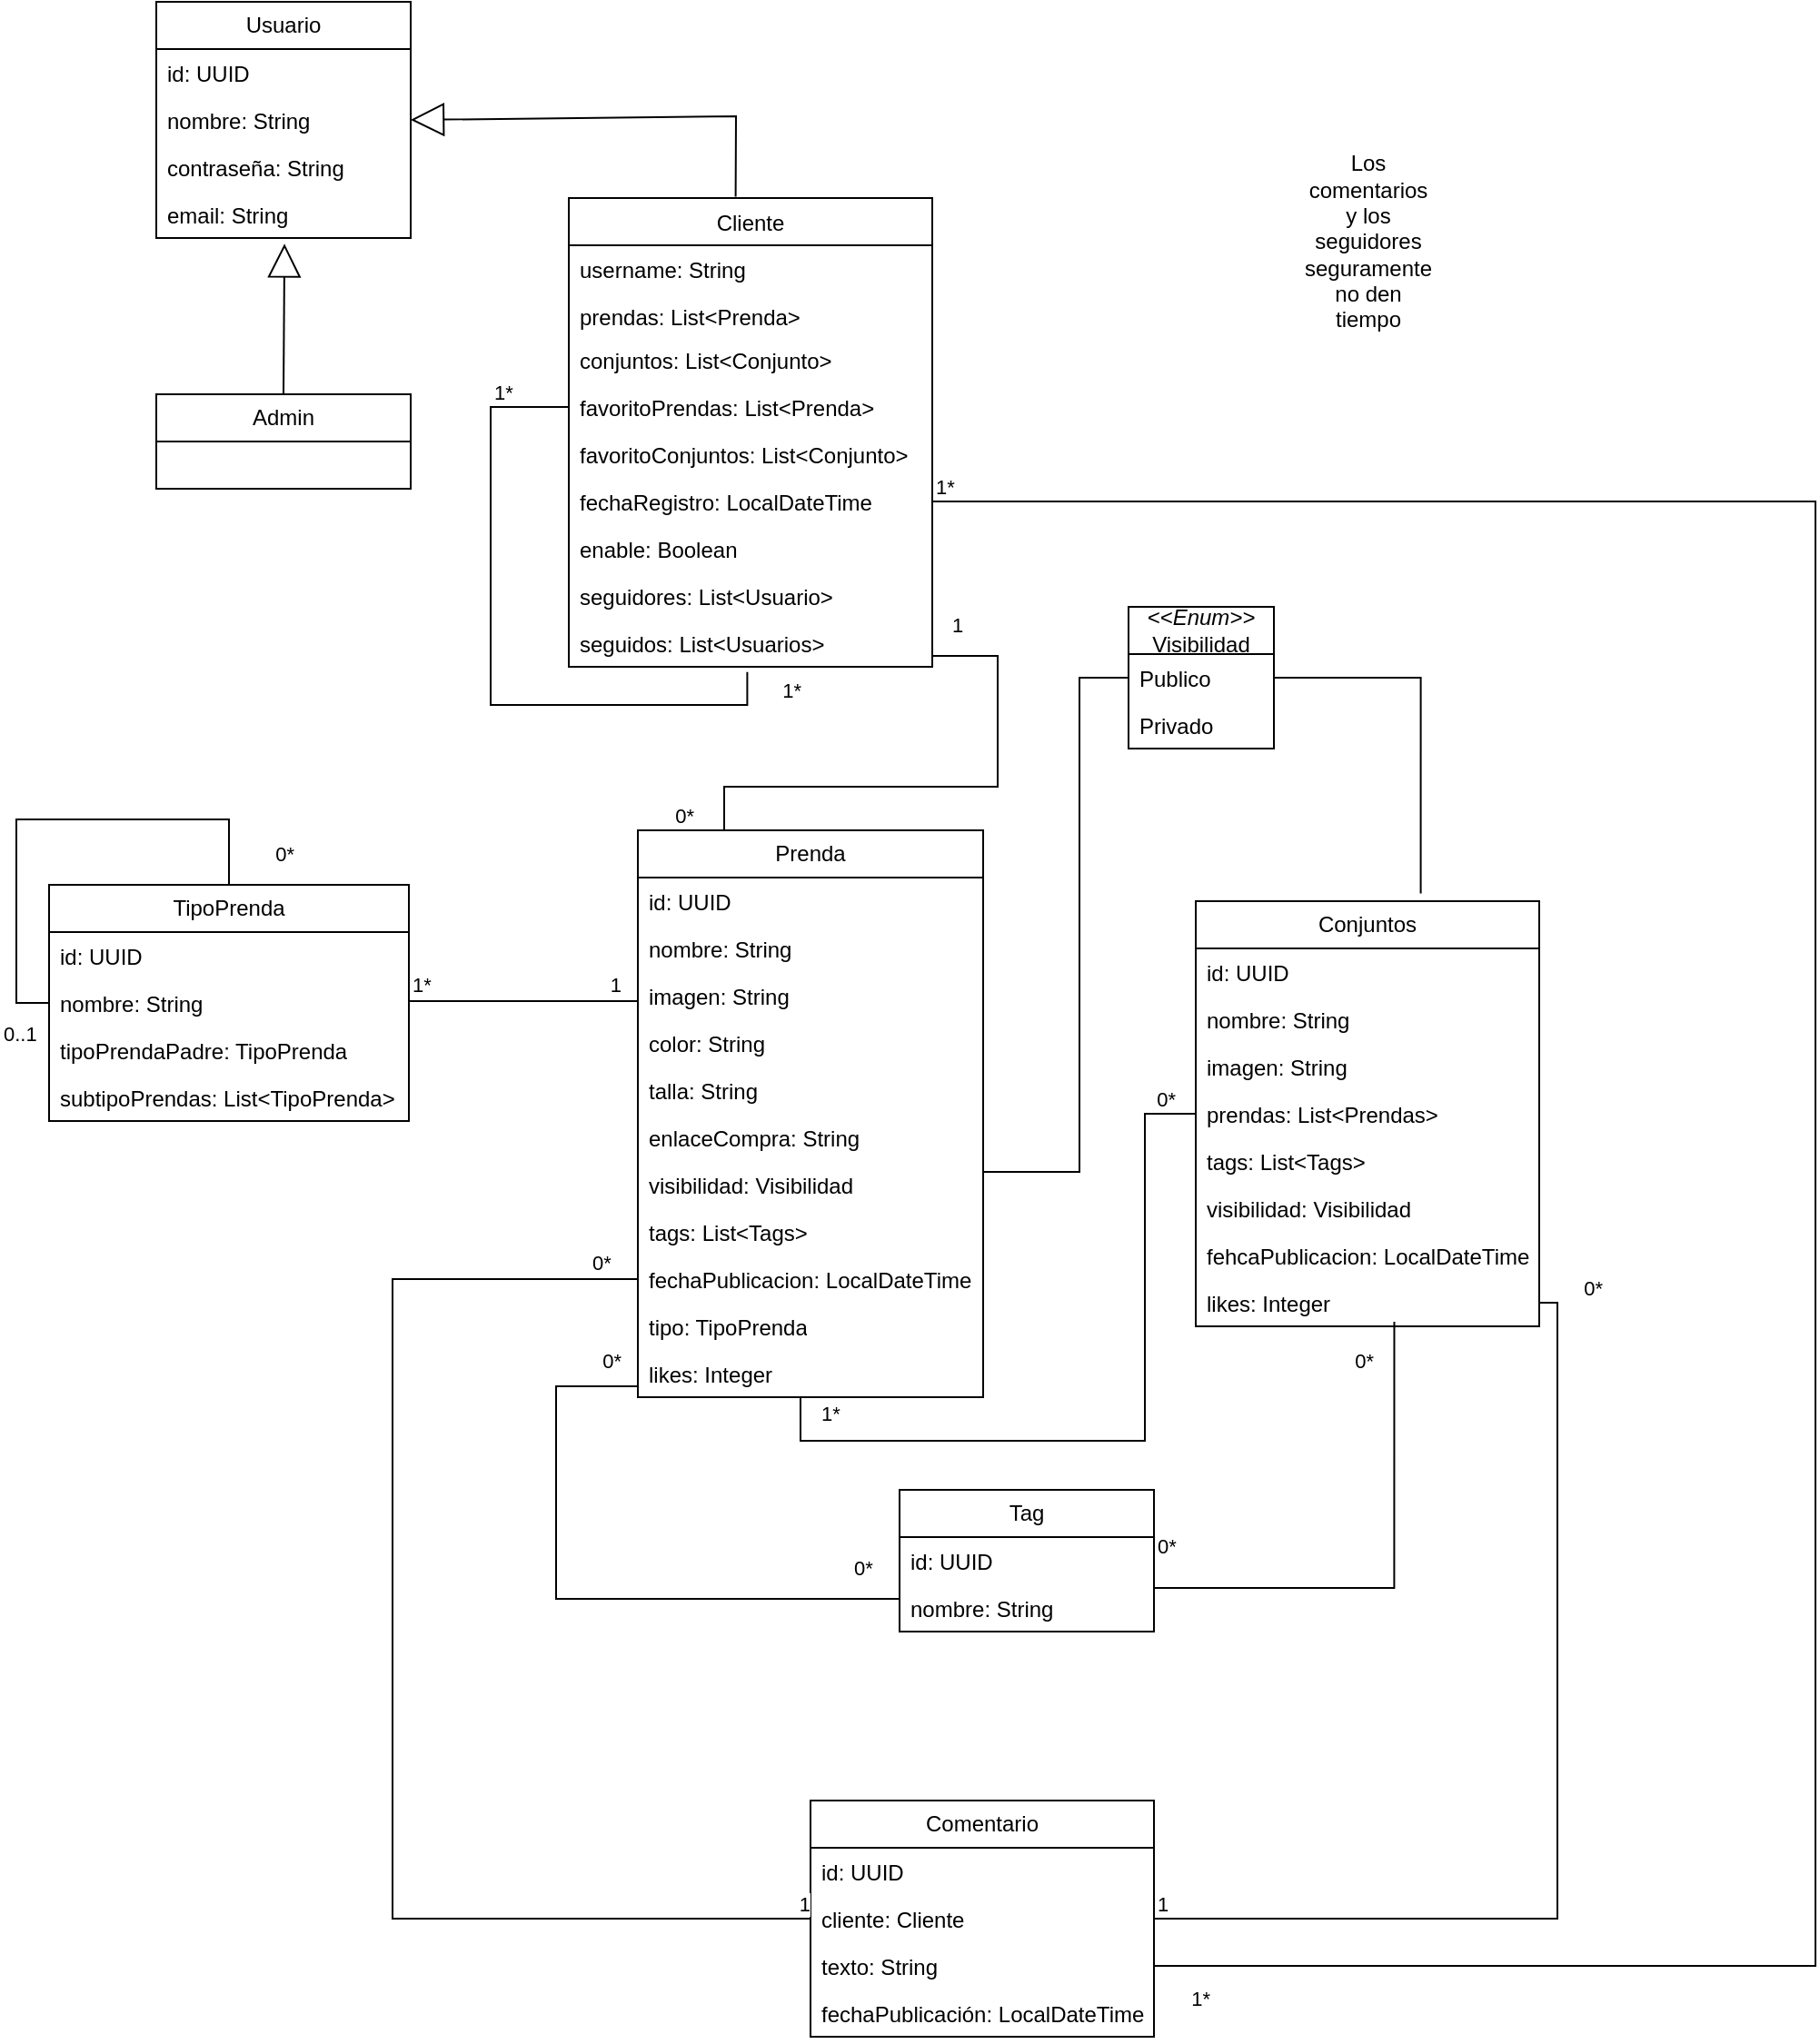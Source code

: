 <mxfile version="26.0.14">
  <diagram id="C5RBs43oDa-KdzZeNtuy" name="Page-1">
    <mxGraphModel dx="933" dy="513" grid="1" gridSize="9" guides="1" tooltips="1" connect="1" arrows="1" fold="1" page="1" pageScale="1" pageWidth="1200" pageHeight="1920" math="0" shadow="0">
      <root>
        <mxCell id="WIyWlLk6GJQsqaUBKTNV-0" />
        <mxCell id="WIyWlLk6GJQsqaUBKTNV-1" parent="WIyWlLk6GJQsqaUBKTNV-0" />
        <mxCell id="zkfFHV4jXpPFQw0GAbJ--0" value="Cliente" style="swimlane;fontStyle=0;align=center;verticalAlign=top;childLayout=stackLayout;horizontal=1;startSize=26;horizontalStack=0;resizeParent=1;resizeLast=0;collapsible=1;marginBottom=0;rounded=0;shadow=0;strokeWidth=1;" parent="WIyWlLk6GJQsqaUBKTNV-1" vertex="1">
          <mxGeometry x="349" y="144" width="200" height="258" as="geometry">
            <mxRectangle x="230" y="140" width="160" height="26" as="alternateBounds" />
          </mxGeometry>
        </mxCell>
        <mxCell id="zkfFHV4jXpPFQw0GAbJ--3" value="username: String" style="text;align=left;verticalAlign=top;spacingLeft=4;spacingRight=4;overflow=hidden;rotatable=0;points=[[0,0.5],[1,0.5]];portConstraint=eastwest;rounded=0;shadow=0;html=0;" parent="zkfFHV4jXpPFQw0GAbJ--0" vertex="1">
          <mxGeometry y="26" width="200" height="26" as="geometry" />
        </mxCell>
        <mxCell id="DgNGuxFc834xRQPZXvwP-4" value="prendas: List&amp;lt;Prenda&amp;gt;" style="text;strokeColor=none;fillColor=none;align=left;verticalAlign=top;spacingLeft=4;spacingRight=4;overflow=hidden;rotatable=0;points=[[0,0.5],[1,0.5]];portConstraint=eastwest;whiteSpace=wrap;html=1;" parent="zkfFHV4jXpPFQw0GAbJ--0" vertex="1">
          <mxGeometry y="52" width="200" height="24" as="geometry" />
        </mxCell>
        <mxCell id="DgNGuxFc834xRQPZXvwP-8" value="conjuntos: List&amp;lt;Conjunto&amp;gt;" style="text;strokeColor=none;fillColor=none;align=left;verticalAlign=top;spacingLeft=4;spacingRight=4;overflow=hidden;rotatable=0;points=[[0,0.5],[1,0.5]];portConstraint=eastwest;whiteSpace=wrap;html=1;" parent="zkfFHV4jXpPFQw0GAbJ--0" vertex="1">
          <mxGeometry y="76" width="200" height="26" as="geometry" />
        </mxCell>
        <mxCell id="DgNGuxFc834xRQPZXvwP-9" value="favoritoPrendas: List&amp;lt;Prenda&amp;gt;" style="text;strokeColor=none;fillColor=none;align=left;verticalAlign=top;spacingLeft=4;spacingRight=4;overflow=hidden;rotatable=0;points=[[0,0.5],[1,0.5]];portConstraint=eastwest;whiteSpace=wrap;html=1;" parent="zkfFHV4jXpPFQw0GAbJ--0" vertex="1">
          <mxGeometry y="102" width="200" height="26" as="geometry" />
        </mxCell>
        <mxCell id="DgNGuxFc834xRQPZXvwP-10" value="favoritoConjuntos: List&amp;lt;Conjunto&amp;gt;" style="text;strokeColor=none;fillColor=none;align=left;verticalAlign=top;spacingLeft=4;spacingRight=4;overflow=hidden;rotatable=0;points=[[0,0.5],[1,0.5]];portConstraint=eastwest;whiteSpace=wrap;html=1;" parent="zkfFHV4jXpPFQw0GAbJ--0" vertex="1">
          <mxGeometry y="128" width="200" height="26" as="geometry" />
        </mxCell>
        <mxCell id="DgNGuxFc834xRQPZXvwP-11" value="fechaRegistro: LocalDateTime" style="text;strokeColor=none;fillColor=none;align=left;verticalAlign=top;spacingLeft=4;spacingRight=4;overflow=hidden;rotatable=0;points=[[0,0.5],[1,0.5]];portConstraint=eastwest;whiteSpace=wrap;html=1;" parent="zkfFHV4jXpPFQw0GAbJ--0" vertex="1">
          <mxGeometry y="154" width="200" height="26" as="geometry" />
        </mxCell>
        <mxCell id="DgNGuxFc834xRQPZXvwP-12" value="enable: Boolean" style="text;strokeColor=none;fillColor=none;align=left;verticalAlign=top;spacingLeft=4;spacingRight=4;overflow=hidden;rotatable=0;points=[[0,0.5],[1,0.5]];portConstraint=eastwest;whiteSpace=wrap;html=1;" parent="zkfFHV4jXpPFQw0GAbJ--0" vertex="1">
          <mxGeometry y="180" width="200" height="26" as="geometry" />
        </mxCell>
        <mxCell id="m85d_sn0txxrarvjNHWn-1" value="seguidores: List&amp;lt;Usuario&amp;gt;" style="text;strokeColor=none;fillColor=none;align=left;verticalAlign=top;spacingLeft=4;spacingRight=4;overflow=hidden;rotatable=0;points=[[0,0.5],[1,0.5]];portConstraint=eastwest;whiteSpace=wrap;html=1;" vertex="1" parent="zkfFHV4jXpPFQw0GAbJ--0">
          <mxGeometry y="206" width="200" height="26" as="geometry" />
        </mxCell>
        <mxCell id="m85d_sn0txxrarvjNHWn-2" value="seguidos: List&amp;lt;Usuarios&amp;gt;" style="text;strokeColor=none;fillColor=none;align=left;verticalAlign=top;spacingLeft=4;spacingRight=4;overflow=hidden;rotatable=0;points=[[0,0.5],[1,0.5]];portConstraint=eastwest;whiteSpace=wrap;html=1;" vertex="1" parent="zkfFHV4jXpPFQw0GAbJ--0">
          <mxGeometry y="232" width="200" height="26" as="geometry" />
        </mxCell>
        <mxCell id="m85d_sn0txxrarvjNHWn-3" value="" style="endArrow=none;html=1;edgeStyle=orthogonalEdgeStyle;rounded=0;entryX=0.491;entryY=1.112;entryDx=0;entryDy=0;entryPerimeter=0;exitX=0;exitY=0.5;exitDx=0;exitDy=0;" edge="1" parent="zkfFHV4jXpPFQw0GAbJ--0" source="DgNGuxFc834xRQPZXvwP-9" target="m85d_sn0txxrarvjNHWn-2">
          <mxGeometry relative="1" as="geometry">
            <mxPoint x="-142" y="279" as="sourcePoint" />
            <mxPoint x="18" y="279" as="targetPoint" />
            <Array as="points">
              <mxPoint x="-43" y="115" />
              <mxPoint x="-43" y="279" />
              <mxPoint x="98" y="279" />
            </Array>
          </mxGeometry>
        </mxCell>
        <mxCell id="m85d_sn0txxrarvjNHWn-4" value="1*" style="edgeLabel;resizable=0;html=1;align=left;verticalAlign=bottom;" connectable="0" vertex="1" parent="m85d_sn0txxrarvjNHWn-3">
          <mxGeometry x="-1" relative="1" as="geometry">
            <mxPoint x="-43" as="offset" />
          </mxGeometry>
        </mxCell>
        <mxCell id="m85d_sn0txxrarvjNHWn-5" value="1*" style="edgeLabel;resizable=0;html=1;align=right;verticalAlign=bottom;" connectable="0" vertex="1" parent="m85d_sn0txxrarvjNHWn-3">
          <mxGeometry x="1" relative="1" as="geometry">
            <mxPoint x="30" y="19" as="offset" />
          </mxGeometry>
        </mxCell>
        <mxCell id="DgNGuxFc834xRQPZXvwP-13" value="Prenda" style="swimlane;fontStyle=0;childLayout=stackLayout;horizontal=1;startSize=26;fillColor=none;horizontalStack=0;resizeParent=1;resizeParentMax=0;resizeLast=0;collapsible=1;marginBottom=0;whiteSpace=wrap;html=1;" parent="WIyWlLk6GJQsqaUBKTNV-1" vertex="1">
          <mxGeometry x="387" y="492" width="190" height="312" as="geometry" />
        </mxCell>
        <mxCell id="DgNGuxFc834xRQPZXvwP-14" value="&lt;span style=&quot;text-wrap-mode: nowrap;&quot;&gt;id: UUID&lt;/span&gt;" style="text;strokeColor=none;fillColor=none;align=left;verticalAlign=top;spacingLeft=4;spacingRight=4;overflow=hidden;rotatable=0;points=[[0,0.5],[1,0.5]];portConstraint=eastwest;whiteSpace=wrap;html=1;" parent="DgNGuxFc834xRQPZXvwP-13" vertex="1">
          <mxGeometry y="26" width="190" height="26" as="geometry" />
        </mxCell>
        <mxCell id="DgNGuxFc834xRQPZXvwP-15" value="&lt;span style=&quot;text-wrap-mode: nowrap;&quot;&gt;nombre: String&lt;/span&gt;" style="text;strokeColor=none;fillColor=none;align=left;verticalAlign=top;spacingLeft=4;spacingRight=4;overflow=hidden;rotatable=0;points=[[0,0.5],[1,0.5]];portConstraint=eastwest;whiteSpace=wrap;html=1;" parent="DgNGuxFc834xRQPZXvwP-13" vertex="1">
          <mxGeometry y="52" width="190" height="26" as="geometry" />
        </mxCell>
        <mxCell id="DgNGuxFc834xRQPZXvwP-16" value="imagen: String" style="text;strokeColor=none;fillColor=none;align=left;verticalAlign=top;spacingLeft=4;spacingRight=4;overflow=hidden;rotatable=0;points=[[0,0.5],[1,0.5]];portConstraint=eastwest;whiteSpace=wrap;html=1;" parent="DgNGuxFc834xRQPZXvwP-13" vertex="1">
          <mxGeometry y="78" width="190" height="26" as="geometry" />
        </mxCell>
        <mxCell id="DgNGuxFc834xRQPZXvwP-17" value="color: String" style="text;strokeColor=none;fillColor=none;align=left;verticalAlign=top;spacingLeft=4;spacingRight=4;overflow=hidden;rotatable=0;points=[[0,0.5],[1,0.5]];portConstraint=eastwest;whiteSpace=wrap;html=1;" parent="DgNGuxFc834xRQPZXvwP-13" vertex="1">
          <mxGeometry y="104" width="190" height="26" as="geometry" />
        </mxCell>
        <mxCell id="DgNGuxFc834xRQPZXvwP-18" value="talla: String" style="text;strokeColor=none;fillColor=none;align=left;verticalAlign=top;spacingLeft=4;spacingRight=4;overflow=hidden;rotatable=0;points=[[0,0.5],[1,0.5]];portConstraint=eastwest;whiteSpace=wrap;html=1;" parent="DgNGuxFc834xRQPZXvwP-13" vertex="1">
          <mxGeometry y="130" width="190" height="26" as="geometry" />
        </mxCell>
        <mxCell id="DgNGuxFc834xRQPZXvwP-22" value="enlaceCompra: String" style="text;strokeColor=none;fillColor=none;align=left;verticalAlign=top;spacingLeft=4;spacingRight=4;overflow=hidden;rotatable=0;points=[[0,0.5],[1,0.5]];portConstraint=eastwest;whiteSpace=wrap;html=1;" parent="DgNGuxFc834xRQPZXvwP-13" vertex="1">
          <mxGeometry y="156" width="190" height="26" as="geometry" />
        </mxCell>
        <mxCell id="DgNGuxFc834xRQPZXvwP-20" value="visibilidad: Visibilidad" style="text;strokeColor=none;fillColor=none;align=left;verticalAlign=top;spacingLeft=4;spacingRight=4;overflow=hidden;rotatable=0;points=[[0,0.5],[1,0.5]];portConstraint=eastwest;whiteSpace=wrap;html=1;" parent="DgNGuxFc834xRQPZXvwP-13" vertex="1">
          <mxGeometry y="182" width="190" height="26" as="geometry" />
        </mxCell>
        <mxCell id="DgNGuxFc834xRQPZXvwP-21" value="tags: List&amp;lt;Tags&amp;gt;" style="text;strokeColor=none;fillColor=none;align=left;verticalAlign=top;spacingLeft=4;spacingRight=4;overflow=hidden;rotatable=0;points=[[0,0.5],[1,0.5]];portConstraint=eastwest;whiteSpace=wrap;html=1;" parent="DgNGuxFc834xRQPZXvwP-13" vertex="1">
          <mxGeometry y="208" width="190" height="26" as="geometry" />
        </mxCell>
        <mxCell id="DgNGuxFc834xRQPZXvwP-32" value="fechaPublicacion: LocalDateTime" style="text;strokeColor=none;fillColor=none;align=left;verticalAlign=top;spacingLeft=4;spacingRight=4;overflow=hidden;rotatable=0;points=[[0,0.5],[1,0.5]];portConstraint=eastwest;whiteSpace=wrap;html=1;" parent="DgNGuxFc834xRQPZXvwP-13" vertex="1">
          <mxGeometry y="234" width="190" height="26" as="geometry" />
        </mxCell>
        <mxCell id="DgNGuxFc834xRQPZXvwP-19" value="tipo: TipoPrenda" style="text;strokeColor=none;fillColor=none;align=left;verticalAlign=top;spacingLeft=4;spacingRight=4;overflow=hidden;rotatable=0;points=[[0,0.5],[1,0.5]];portConstraint=eastwest;whiteSpace=wrap;html=1;" parent="DgNGuxFc834xRQPZXvwP-13" vertex="1">
          <mxGeometry y="260" width="190" height="26" as="geometry" />
        </mxCell>
        <mxCell id="DgNGuxFc834xRQPZXvwP-35" value="likes: Integer" style="text;strokeColor=none;fillColor=none;align=left;verticalAlign=top;spacingLeft=4;spacingRight=4;overflow=hidden;rotatable=0;points=[[0,0.5],[1,0.5]];portConstraint=eastwest;whiteSpace=wrap;html=1;" parent="DgNGuxFc834xRQPZXvwP-13" vertex="1">
          <mxGeometry y="286" width="190" height="26" as="geometry" />
        </mxCell>
        <mxCell id="DgNGuxFc834xRQPZXvwP-27" value="&lt;i&gt;&amp;lt;&amp;lt;Enum&amp;gt;&amp;gt;&lt;/i&gt;&lt;div&gt;Visibilidad&lt;/div&gt;" style="swimlane;fontStyle=0;childLayout=stackLayout;horizontal=1;startSize=26;fillColor=none;horizontalStack=0;resizeParent=1;resizeParentMax=0;resizeLast=0;collapsible=1;marginBottom=0;whiteSpace=wrap;html=1;" parent="WIyWlLk6GJQsqaUBKTNV-1" vertex="1">
          <mxGeometry x="657" y="369" width="80" height="78" as="geometry" />
        </mxCell>
        <mxCell id="DgNGuxFc834xRQPZXvwP-28" value="Publico" style="text;strokeColor=none;fillColor=none;align=left;verticalAlign=top;spacingLeft=4;spacingRight=4;overflow=hidden;rotatable=0;points=[[0,0.5],[1,0.5]];portConstraint=eastwest;whiteSpace=wrap;html=1;" parent="DgNGuxFc834xRQPZXvwP-27" vertex="1">
          <mxGeometry y="26" width="80" height="26" as="geometry" />
        </mxCell>
        <mxCell id="DgNGuxFc834xRQPZXvwP-29" value="Privado" style="text;strokeColor=none;fillColor=none;align=left;verticalAlign=top;spacingLeft=4;spacingRight=4;overflow=hidden;rotatable=0;points=[[0,0.5],[1,0.5]];portConstraint=eastwest;whiteSpace=wrap;html=1;" parent="DgNGuxFc834xRQPZXvwP-27" vertex="1">
          <mxGeometry y="52" width="80" height="26" as="geometry" />
        </mxCell>
        <mxCell id="DgNGuxFc834xRQPZXvwP-37" value="" style="endArrow=none;html=1;edgeStyle=orthogonalEdgeStyle;rounded=0;exitX=1;exitY=0.5;exitDx=0;exitDy=0;entryX=0.25;entryY=0;entryDx=0;entryDy=0;" parent="WIyWlLk6GJQsqaUBKTNV-1" source="DgNGuxFc834xRQPZXvwP-4" target="DgNGuxFc834xRQPZXvwP-13" edge="1">
          <mxGeometry relative="1" as="geometry">
            <mxPoint x="252" y="459" as="sourcePoint" />
            <mxPoint x="412" y="459" as="targetPoint" />
            <Array as="points">
              <mxPoint x="549" y="396" />
              <mxPoint x="585" y="396" />
              <mxPoint x="585" y="468" />
              <mxPoint x="434" y="468" />
            </Array>
          </mxGeometry>
        </mxCell>
        <mxCell id="DgNGuxFc834xRQPZXvwP-38" value="1" style="edgeLabel;resizable=0;html=1;align=left;verticalAlign=bottom;" parent="DgNGuxFc834xRQPZXvwP-37" connectable="0" vertex="1">
          <mxGeometry x="-1" relative="1" as="geometry">
            <mxPoint x="9" y="179" as="offset" />
          </mxGeometry>
        </mxCell>
        <mxCell id="DgNGuxFc834xRQPZXvwP-39" value="0*" style="edgeLabel;resizable=0;html=1;align=right;verticalAlign=bottom;" parent="DgNGuxFc834xRQPZXvwP-37" connectable="0" vertex="1">
          <mxGeometry x="1" relative="1" as="geometry">
            <mxPoint x="-16" as="offset" />
          </mxGeometry>
        </mxCell>
        <mxCell id="DgNGuxFc834xRQPZXvwP-40" value="Usuario" style="swimlane;fontStyle=0;childLayout=stackLayout;horizontal=1;startSize=26;fillColor=none;horizontalStack=0;resizeParent=1;resizeParentMax=0;resizeLast=0;collapsible=1;marginBottom=0;whiteSpace=wrap;html=1;" parent="WIyWlLk6GJQsqaUBKTNV-1" vertex="1">
          <mxGeometry x="122" y="36" width="140" height="130" as="geometry" />
        </mxCell>
        <mxCell id="zkfFHV4jXpPFQw0GAbJ--1" value="id: UUID" style="text;align=left;verticalAlign=top;spacingLeft=4;spacingRight=4;overflow=hidden;rotatable=0;points=[[0,0.5],[1,0.5]];portConstraint=eastwest;" parent="DgNGuxFc834xRQPZXvwP-40" vertex="1">
          <mxGeometry y="26" width="140" height="26" as="geometry" />
        </mxCell>
        <mxCell id="zkfFHV4jXpPFQw0GAbJ--2" value="nombre: String" style="text;align=left;verticalAlign=top;spacingLeft=4;spacingRight=4;overflow=hidden;rotatable=0;points=[[0,0.5],[1,0.5]];portConstraint=eastwest;rounded=0;shadow=0;html=0;" parent="DgNGuxFc834xRQPZXvwP-40" vertex="1">
          <mxGeometry y="52" width="140" height="26" as="geometry" />
        </mxCell>
        <mxCell id="DgNGuxFc834xRQPZXvwP-7" value="contraseña: String" style="text;strokeColor=none;fillColor=none;align=left;verticalAlign=top;spacingLeft=4;spacingRight=4;overflow=hidden;rotatable=0;points=[[0,0.5],[1,0.5]];portConstraint=eastwest;whiteSpace=wrap;html=1;" parent="DgNGuxFc834xRQPZXvwP-40" vertex="1">
          <mxGeometry y="78" width="140" height="26" as="geometry" />
        </mxCell>
        <mxCell id="DgNGuxFc834xRQPZXvwP-6" value="email: String" style="text;strokeColor=none;fillColor=none;align=left;verticalAlign=top;spacingLeft=4;spacingRight=4;overflow=hidden;rotatable=0;points=[[0,0.5],[1,0.5]];portConstraint=eastwest;whiteSpace=wrap;html=1;" parent="DgNGuxFc834xRQPZXvwP-40" vertex="1">
          <mxGeometry y="104" width="140" height="26" as="geometry" />
        </mxCell>
        <mxCell id="DgNGuxFc834xRQPZXvwP-44" value="Admin" style="swimlane;fontStyle=0;childLayout=stackLayout;horizontal=1;startSize=26;fillColor=none;horizontalStack=0;resizeParent=1;resizeParentMax=0;resizeLast=0;collapsible=1;marginBottom=0;whiteSpace=wrap;html=1;" parent="WIyWlLk6GJQsqaUBKTNV-1" vertex="1">
          <mxGeometry x="122" y="252" width="140" height="52" as="geometry" />
        </mxCell>
        <mxCell id="DgNGuxFc834xRQPZXvwP-48" value="" style="endArrow=block;endSize=16;endFill=0;html=1;rounded=0;exitX=0.5;exitY=0;exitDx=0;exitDy=0;entryX=0.504;entryY=1.122;entryDx=0;entryDy=0;entryPerimeter=0;" parent="WIyWlLk6GJQsqaUBKTNV-1" source="DgNGuxFc834xRQPZXvwP-44" target="DgNGuxFc834xRQPZXvwP-6" edge="1">
          <mxGeometry width="160" relative="1" as="geometry">
            <mxPoint x="270" y="198" as="sourcePoint" />
            <mxPoint x="430" y="198" as="targetPoint" />
          </mxGeometry>
        </mxCell>
        <mxCell id="DgNGuxFc834xRQPZXvwP-49" value="" style="endArrow=block;endSize=16;endFill=0;html=1;rounded=0;exitX=0.459;exitY=-0.003;exitDx=0;exitDy=0;exitPerimeter=0;entryX=1;entryY=0.5;entryDx=0;entryDy=0;" parent="WIyWlLk6GJQsqaUBKTNV-1" source="zkfFHV4jXpPFQw0GAbJ--0" target="zkfFHV4jXpPFQw0GAbJ--2" edge="1">
          <mxGeometry width="160" relative="1" as="geometry">
            <mxPoint x="270" y="198" as="sourcePoint" />
            <mxPoint x="430" y="198" as="targetPoint" />
            <Array as="points">
              <mxPoint x="441" y="99" />
            </Array>
          </mxGeometry>
        </mxCell>
        <mxCell id="DgNGuxFc834xRQPZXvwP-50" value="Conjuntos" style="swimlane;fontStyle=0;childLayout=stackLayout;horizontal=1;startSize=26;fillColor=none;horizontalStack=0;resizeParent=1;resizeParentMax=0;resizeLast=0;collapsible=1;marginBottom=0;whiteSpace=wrap;html=1;" parent="WIyWlLk6GJQsqaUBKTNV-1" vertex="1">
          <mxGeometry x="694" y="531" width="189" height="234" as="geometry" />
        </mxCell>
        <mxCell id="DgNGuxFc834xRQPZXvwP-51" value="&lt;span style=&quot;text-wrap-mode: nowrap;&quot;&gt;id: UUID&lt;/span&gt;" style="text;strokeColor=none;fillColor=none;align=left;verticalAlign=top;spacingLeft=4;spacingRight=4;overflow=hidden;rotatable=0;points=[[0,0.5],[1,0.5]];portConstraint=eastwest;whiteSpace=wrap;html=1;" parent="DgNGuxFc834xRQPZXvwP-50" vertex="1">
          <mxGeometry y="26" width="189" height="26" as="geometry" />
        </mxCell>
        <mxCell id="DgNGuxFc834xRQPZXvwP-52" value="&lt;span style=&quot;text-wrap-mode: nowrap;&quot;&gt;nombre: String&lt;/span&gt;" style="text;strokeColor=none;fillColor=none;align=left;verticalAlign=top;spacingLeft=4;spacingRight=4;overflow=hidden;rotatable=0;points=[[0,0.5],[1,0.5]];portConstraint=eastwest;whiteSpace=wrap;html=1;" parent="DgNGuxFc834xRQPZXvwP-50" vertex="1">
          <mxGeometry y="52" width="189" height="26" as="geometry" />
        </mxCell>
        <mxCell id="DgNGuxFc834xRQPZXvwP-53" value="imagen: String" style="text;strokeColor=none;fillColor=none;align=left;verticalAlign=top;spacingLeft=4;spacingRight=4;overflow=hidden;rotatable=0;points=[[0,0.5],[1,0.5]];portConstraint=eastwest;whiteSpace=wrap;html=1;" parent="DgNGuxFc834xRQPZXvwP-50" vertex="1">
          <mxGeometry y="78" width="189" height="26" as="geometry" />
        </mxCell>
        <mxCell id="DgNGuxFc834xRQPZXvwP-59" value="prendas: List&amp;lt;Prendas&amp;gt;" style="text;strokeColor=none;fillColor=none;align=left;verticalAlign=top;spacingLeft=4;spacingRight=4;overflow=hidden;rotatable=0;points=[[0,0.5],[1,0.5]];portConstraint=eastwest;whiteSpace=wrap;html=1;" parent="DgNGuxFc834xRQPZXvwP-50" vertex="1">
          <mxGeometry y="104" width="189" height="26" as="geometry" />
        </mxCell>
        <mxCell id="DgNGuxFc834xRQPZXvwP-60" value="tags: List&amp;lt;Tags&amp;gt;" style="text;strokeColor=none;fillColor=none;align=left;verticalAlign=top;spacingLeft=4;spacingRight=4;overflow=hidden;rotatable=0;points=[[0,0.5],[1,0.5]];portConstraint=eastwest;whiteSpace=wrap;html=1;" parent="DgNGuxFc834xRQPZXvwP-50" vertex="1">
          <mxGeometry y="130" width="189" height="26" as="geometry" />
        </mxCell>
        <mxCell id="DgNGuxFc834xRQPZXvwP-61" value="visibilidad: Visibilidad" style="text;strokeColor=none;fillColor=none;align=left;verticalAlign=top;spacingLeft=4;spacingRight=4;overflow=hidden;rotatable=0;points=[[0,0.5],[1,0.5]];portConstraint=eastwest;whiteSpace=wrap;html=1;" parent="DgNGuxFc834xRQPZXvwP-50" vertex="1">
          <mxGeometry y="156" width="189" height="26" as="geometry" />
        </mxCell>
        <mxCell id="DgNGuxFc834xRQPZXvwP-62" value="fehcaPublicacion: LocalDateTime" style="text;strokeColor=none;fillColor=none;align=left;verticalAlign=top;spacingLeft=4;spacingRight=4;overflow=hidden;rotatable=0;points=[[0,0.5],[1,0.5]];portConstraint=eastwest;whiteSpace=wrap;html=1;" parent="DgNGuxFc834xRQPZXvwP-50" vertex="1">
          <mxGeometry y="182" width="189" height="26" as="geometry" />
        </mxCell>
        <mxCell id="DgNGuxFc834xRQPZXvwP-58" value="likes: Integer" style="text;strokeColor=none;fillColor=none;align=left;verticalAlign=top;spacingLeft=4;spacingRight=4;overflow=hidden;rotatable=0;points=[[0,0.5],[1,0.5]];portConstraint=eastwest;whiteSpace=wrap;html=1;" parent="DgNGuxFc834xRQPZXvwP-50" vertex="1">
          <mxGeometry y="208" width="189" height="26" as="geometry" />
        </mxCell>
        <mxCell id="DgNGuxFc834xRQPZXvwP-55" value="" style="endArrow=none;html=1;edgeStyle=orthogonalEdgeStyle;rounded=0;exitX=1;exitY=0.5;exitDx=0;exitDy=0;entryX=0;entryY=0.5;entryDx=0;entryDy=0;" parent="WIyWlLk6GJQsqaUBKTNV-1" source="DgNGuxFc834xRQPZXvwP-21" target="DgNGuxFc834xRQPZXvwP-28" edge="1">
          <mxGeometry relative="1" as="geometry">
            <mxPoint x="567" y="441" as="sourcePoint" />
            <mxPoint x="727" y="441" as="targetPoint" />
            <Array as="points">
              <mxPoint x="577" y="680" />
              <mxPoint x="630" y="680" />
              <mxPoint x="630" y="408" />
            </Array>
          </mxGeometry>
        </mxCell>
        <mxCell id="DgNGuxFc834xRQPZXvwP-63" value="" style="endArrow=none;html=1;edgeStyle=orthogonalEdgeStyle;rounded=0;exitX=1;exitY=0.5;exitDx=0;exitDy=0;entryX=0.655;entryY=-0.018;entryDx=0;entryDy=0;entryPerimeter=0;" parent="WIyWlLk6GJQsqaUBKTNV-1" source="DgNGuxFc834xRQPZXvwP-28" target="DgNGuxFc834xRQPZXvwP-50" edge="1">
          <mxGeometry relative="1" as="geometry">
            <mxPoint x="972" y="522" as="sourcePoint" />
            <mxPoint x="1146" y="630" as="targetPoint" />
            <Array as="points">
              <mxPoint x="818" y="408" />
            </Array>
          </mxGeometry>
        </mxCell>
        <mxCell id="DgNGuxFc834xRQPZXvwP-64" value="" style="endArrow=none;html=1;edgeStyle=orthogonalEdgeStyle;rounded=0;entryX=0;entryY=0.5;entryDx=0;entryDy=0;exitX=0.471;exitY=0.991;exitDx=0;exitDy=0;exitPerimeter=0;" parent="WIyWlLk6GJQsqaUBKTNV-1" source="DgNGuxFc834xRQPZXvwP-35" target="DgNGuxFc834xRQPZXvwP-59" edge="1">
          <mxGeometry relative="1" as="geometry">
            <mxPoint x="567" y="441" as="sourcePoint" />
            <mxPoint x="727" y="441" as="targetPoint" />
            <Array as="points">
              <mxPoint x="477" y="828" />
              <mxPoint x="666" y="828" />
              <mxPoint x="666" y="648" />
            </Array>
          </mxGeometry>
        </mxCell>
        <mxCell id="DgNGuxFc834xRQPZXvwP-65" value="1*" style="edgeLabel;resizable=0;html=1;align=left;verticalAlign=bottom;" parent="DgNGuxFc834xRQPZXvwP-64" connectable="0" vertex="1">
          <mxGeometry x="-1" relative="1" as="geometry">
            <mxPoint x="10" y="18" as="offset" />
          </mxGeometry>
        </mxCell>
        <mxCell id="DgNGuxFc834xRQPZXvwP-66" value="0*" style="edgeLabel;resizable=0;html=1;align=right;verticalAlign=bottom;" parent="DgNGuxFc834xRQPZXvwP-64" connectable="0" vertex="1">
          <mxGeometry x="1" relative="1" as="geometry">
            <mxPoint x="-10" as="offset" />
          </mxGeometry>
        </mxCell>
        <mxCell id="DgNGuxFc834xRQPZXvwP-67" value="Tag" style="swimlane;fontStyle=0;childLayout=stackLayout;horizontal=1;startSize=26;fillColor=none;horizontalStack=0;resizeParent=1;resizeParentMax=0;resizeLast=0;collapsible=1;marginBottom=0;whiteSpace=wrap;html=1;" parent="WIyWlLk6GJQsqaUBKTNV-1" vertex="1">
          <mxGeometry x="531" y="855" width="140" height="78" as="geometry" />
        </mxCell>
        <mxCell id="DgNGuxFc834xRQPZXvwP-68" value="&lt;span style=&quot;text-wrap-mode: nowrap;&quot;&gt;id: UUID&lt;/span&gt;" style="text;strokeColor=none;fillColor=none;align=left;verticalAlign=top;spacingLeft=4;spacingRight=4;overflow=hidden;rotatable=0;points=[[0,0.5],[1,0.5]];portConstraint=eastwest;whiteSpace=wrap;html=1;" parent="DgNGuxFc834xRQPZXvwP-67" vertex="1">
          <mxGeometry y="26" width="140" height="26" as="geometry" />
        </mxCell>
        <mxCell id="DgNGuxFc834xRQPZXvwP-69" value="nombre: String" style="text;strokeColor=none;fillColor=none;align=left;verticalAlign=top;spacingLeft=4;spacingRight=4;overflow=hidden;rotatable=0;points=[[0,0.5],[1,0.5]];portConstraint=eastwest;whiteSpace=wrap;html=1;" parent="DgNGuxFc834xRQPZXvwP-67" vertex="1">
          <mxGeometry y="52" width="140" height="26" as="geometry" />
        </mxCell>
        <mxCell id="DgNGuxFc834xRQPZXvwP-71" value="" style="endArrow=none;html=1;edgeStyle=orthogonalEdgeStyle;rounded=0;exitX=1;exitY=0.5;exitDx=0;exitDy=0;entryX=0.578;entryY=0.904;entryDx=0;entryDy=0;entryPerimeter=0;" parent="WIyWlLk6GJQsqaUBKTNV-1" source="DgNGuxFc834xRQPZXvwP-68" target="DgNGuxFc834xRQPZXvwP-58" edge="1">
          <mxGeometry relative="1" as="geometry">
            <mxPoint x="747" y="945" as="sourcePoint" />
            <mxPoint x="907" y="945" as="targetPoint" />
            <Array as="points">
              <mxPoint x="671" y="909" />
              <mxPoint x="803" y="909" />
            </Array>
          </mxGeometry>
        </mxCell>
        <mxCell id="DgNGuxFc834xRQPZXvwP-72" value="0*" style="edgeLabel;resizable=0;html=1;align=left;verticalAlign=bottom;" parent="DgNGuxFc834xRQPZXvwP-71" connectable="0" vertex="1">
          <mxGeometry x="-1" relative="1" as="geometry" />
        </mxCell>
        <mxCell id="DgNGuxFc834xRQPZXvwP-73" value="0*" style="edgeLabel;resizable=0;html=1;align=right;verticalAlign=bottom;" parent="DgNGuxFc834xRQPZXvwP-71" connectable="0" vertex="1">
          <mxGeometry x="1" relative="1" as="geometry">
            <mxPoint x="-11" y="30" as="offset" />
          </mxGeometry>
        </mxCell>
        <mxCell id="DgNGuxFc834xRQPZXvwP-74" value="" style="endArrow=none;html=1;edgeStyle=orthogonalEdgeStyle;rounded=0;exitX=0;exitY=0.5;exitDx=0;exitDy=0;entryX=0;entryY=0.5;entryDx=0;entryDy=0;" parent="WIyWlLk6GJQsqaUBKTNV-1" edge="1">
          <mxGeometry relative="1" as="geometry">
            <mxPoint x="531" y="909" as="sourcePoint" />
            <mxPoint x="387" y="702" as="targetPoint" />
            <Array as="points">
              <mxPoint x="531" y="915" />
              <mxPoint x="342" y="915" />
              <mxPoint x="342" y="798" />
              <mxPoint x="387" y="798" />
            </Array>
          </mxGeometry>
        </mxCell>
        <mxCell id="DgNGuxFc834xRQPZXvwP-75" value="0*" style="edgeLabel;resizable=0;html=1;align=left;verticalAlign=bottom;" parent="DgNGuxFc834xRQPZXvwP-74" connectable="0" vertex="1">
          <mxGeometry x="-1" relative="1" as="geometry">
            <mxPoint x="-27" y="-3" as="offset" />
          </mxGeometry>
        </mxCell>
        <mxCell id="DgNGuxFc834xRQPZXvwP-76" value="0*" style="edgeLabel;resizable=0;html=1;align=right;verticalAlign=bottom;" parent="DgNGuxFc834xRQPZXvwP-74" connectable="0" vertex="1">
          <mxGeometry x="1" relative="1" as="geometry">
            <mxPoint x="-9" y="90" as="offset" />
          </mxGeometry>
        </mxCell>
        <mxCell id="DgNGuxFc834xRQPZXvwP-77" value="TipoPrenda" style="swimlane;fontStyle=0;childLayout=stackLayout;horizontal=1;startSize=26;fillColor=none;horizontalStack=0;resizeParent=1;resizeParentMax=0;resizeLast=0;collapsible=1;marginBottom=0;whiteSpace=wrap;html=1;" parent="WIyWlLk6GJQsqaUBKTNV-1" vertex="1">
          <mxGeometry x="63" y="522" width="198" height="130" as="geometry" />
        </mxCell>
        <mxCell id="DgNGuxFc834xRQPZXvwP-78" value="&lt;span style=&quot;text-wrap-mode: nowrap;&quot;&gt;id: UUID&lt;/span&gt;" style="text;strokeColor=none;fillColor=none;align=left;verticalAlign=top;spacingLeft=4;spacingRight=4;overflow=hidden;rotatable=0;points=[[0,0.5],[1,0.5]];portConstraint=eastwest;whiteSpace=wrap;html=1;" parent="DgNGuxFc834xRQPZXvwP-77" vertex="1">
          <mxGeometry y="26" width="198" height="26" as="geometry" />
        </mxCell>
        <mxCell id="DgNGuxFc834xRQPZXvwP-79" value="&lt;span style=&quot;text-wrap-mode: nowrap;&quot;&gt;nombre: String&lt;/span&gt;" style="text;strokeColor=none;fillColor=none;align=left;verticalAlign=top;spacingLeft=4;spacingRight=4;overflow=hidden;rotatable=0;points=[[0,0.5],[1,0.5]];portConstraint=eastwest;whiteSpace=wrap;html=1;" parent="DgNGuxFc834xRQPZXvwP-77" vertex="1">
          <mxGeometry y="52" width="198" height="26" as="geometry" />
        </mxCell>
        <mxCell id="m85d_sn0txxrarvjNHWn-0" value="tipoPrendaPadre: TipoPrenda" style="text;strokeColor=none;fillColor=none;align=left;verticalAlign=top;spacingLeft=4;spacingRight=4;overflow=hidden;rotatable=0;points=[[0,0.5],[1,0.5]];portConstraint=eastwest;whiteSpace=wrap;html=1;" vertex="1" parent="DgNGuxFc834xRQPZXvwP-77">
          <mxGeometry y="78" width="198" height="26" as="geometry" />
        </mxCell>
        <mxCell id="DgNGuxFc834xRQPZXvwP-80" value="subtipoPrendas: List&amp;lt;TipoPrenda&amp;gt;" style="text;strokeColor=none;fillColor=none;align=left;verticalAlign=top;spacingLeft=4;spacingRight=4;overflow=hidden;rotatable=0;points=[[0,0.5],[1,0.5]];portConstraint=eastwest;whiteSpace=wrap;html=1;" parent="DgNGuxFc834xRQPZXvwP-77" vertex="1">
          <mxGeometry y="104" width="198" height="26" as="geometry" />
        </mxCell>
        <mxCell id="DgNGuxFc834xRQPZXvwP-81" value="" style="endArrow=none;html=1;edgeStyle=orthogonalEdgeStyle;rounded=0;entryX=0.5;entryY=0;entryDx=0;entryDy=0;exitX=0;exitY=0.5;exitDx=0;exitDy=0;" parent="DgNGuxFc834xRQPZXvwP-77" source="DgNGuxFc834xRQPZXvwP-79" target="DgNGuxFc834xRQPZXvwP-77" edge="1">
          <mxGeometry relative="1" as="geometry">
            <mxPoint x="-27" y="-54" as="sourcePoint" />
            <mxPoint x="133" y="-54" as="targetPoint" />
            <Array as="points">
              <mxPoint x="-18" y="65" />
              <mxPoint x="-18" y="-36" />
              <mxPoint x="99" y="-36" />
            </Array>
          </mxGeometry>
        </mxCell>
        <mxCell id="DgNGuxFc834xRQPZXvwP-82" value="0..1" style="edgeLabel;resizable=0;html=1;align=left;verticalAlign=bottom;" parent="DgNGuxFc834xRQPZXvwP-81" connectable="0" vertex="1">
          <mxGeometry x="-1" relative="1" as="geometry">
            <mxPoint x="-27" y="25" as="offset" />
          </mxGeometry>
        </mxCell>
        <mxCell id="DgNGuxFc834xRQPZXvwP-83" value="0*" style="edgeLabel;resizable=0;html=1;align=right;verticalAlign=bottom;" parent="DgNGuxFc834xRQPZXvwP-81" connectable="0" vertex="1">
          <mxGeometry x="1" relative="1" as="geometry">
            <mxPoint x="36" y="-9" as="offset" />
          </mxGeometry>
        </mxCell>
        <mxCell id="DgNGuxFc834xRQPZXvwP-84" value="" style="endArrow=none;html=1;edgeStyle=orthogonalEdgeStyle;rounded=0;entryX=0;entryY=0.5;entryDx=0;entryDy=0;" parent="WIyWlLk6GJQsqaUBKTNV-1" edge="1" target="DgNGuxFc834xRQPZXvwP-17">
          <mxGeometry relative="1" as="geometry">
            <mxPoint x="261" y="585" as="sourcePoint" />
            <mxPoint x="369" y="603" as="targetPoint" />
            <Array as="points">
              <mxPoint x="261" y="586" />
              <mxPoint x="387" y="586" />
            </Array>
          </mxGeometry>
        </mxCell>
        <mxCell id="DgNGuxFc834xRQPZXvwP-85" value="1*" style="edgeLabel;resizable=0;html=1;align=left;verticalAlign=bottom;" parent="DgNGuxFc834xRQPZXvwP-84" connectable="0" vertex="1">
          <mxGeometry x="-1" relative="1" as="geometry" />
        </mxCell>
        <mxCell id="DgNGuxFc834xRQPZXvwP-86" value="1" style="edgeLabel;resizable=0;html=1;align=right;verticalAlign=bottom;" parent="DgNGuxFc834xRQPZXvwP-84" connectable="0" vertex="1">
          <mxGeometry x="1" relative="1" as="geometry">
            <mxPoint x="-9" y="-24" as="offset" />
          </mxGeometry>
        </mxCell>
        <mxCell id="m85d_sn0txxrarvjNHWn-6" value="Comentario" style="swimlane;fontStyle=0;childLayout=stackLayout;horizontal=1;startSize=26;fillColor=none;horizontalStack=0;resizeParent=1;resizeParentMax=0;resizeLast=0;collapsible=1;marginBottom=0;whiteSpace=wrap;html=1;" vertex="1" parent="WIyWlLk6GJQsqaUBKTNV-1">
          <mxGeometry x="482" y="1026" width="189" height="130" as="geometry" />
        </mxCell>
        <mxCell id="m85d_sn0txxrarvjNHWn-7" value="&lt;span style=&quot;text-wrap-mode: nowrap;&quot;&gt;id: UUID&lt;/span&gt;" style="text;strokeColor=none;fillColor=none;align=left;verticalAlign=top;spacingLeft=4;spacingRight=4;overflow=hidden;rotatable=0;points=[[0,0.5],[1,0.5]];portConstraint=eastwest;whiteSpace=wrap;html=1;" vertex="1" parent="m85d_sn0txxrarvjNHWn-6">
          <mxGeometry y="26" width="189" height="26" as="geometry" />
        </mxCell>
        <mxCell id="m85d_sn0txxrarvjNHWn-8" value="cliente: Cliente" style="text;strokeColor=none;fillColor=none;align=left;verticalAlign=top;spacingLeft=4;spacingRight=4;overflow=hidden;rotatable=0;points=[[0,0.5],[1,0.5]];portConstraint=eastwest;whiteSpace=wrap;html=1;" vertex="1" parent="m85d_sn0txxrarvjNHWn-6">
          <mxGeometry y="52" width="189" height="26" as="geometry" />
        </mxCell>
        <mxCell id="m85d_sn0txxrarvjNHWn-9" value="texto: String" style="text;strokeColor=none;fillColor=none;align=left;verticalAlign=top;spacingLeft=4;spacingRight=4;overflow=hidden;rotatable=0;points=[[0,0.5],[1,0.5]];portConstraint=eastwest;whiteSpace=wrap;html=1;" vertex="1" parent="m85d_sn0txxrarvjNHWn-6">
          <mxGeometry y="78" width="189" height="26" as="geometry" />
        </mxCell>
        <mxCell id="m85d_sn0txxrarvjNHWn-17" value="fechaPublicación: LocalDateTime" style="text;strokeColor=none;fillColor=none;align=left;verticalAlign=top;spacingLeft=4;spacingRight=4;overflow=hidden;rotatable=0;points=[[0,0.5],[1,0.5]];portConstraint=eastwest;whiteSpace=wrap;html=1;" vertex="1" parent="m85d_sn0txxrarvjNHWn-6">
          <mxGeometry y="104" width="189" height="26" as="geometry" />
        </mxCell>
        <mxCell id="m85d_sn0txxrarvjNHWn-10" value="" style="endArrow=none;html=1;edgeStyle=orthogonalEdgeStyle;rounded=0;entryX=0;entryY=0.5;entryDx=0;entryDy=0;exitX=0;exitY=0.5;exitDx=0;exitDy=0;" edge="1" parent="WIyWlLk6GJQsqaUBKTNV-1" source="DgNGuxFc834xRQPZXvwP-32" target="m85d_sn0txxrarvjNHWn-8">
          <mxGeometry relative="1" as="geometry">
            <mxPoint x="378" y="873" as="sourcePoint" />
            <mxPoint x="538" y="873" as="targetPoint" />
            <Array as="points">
              <mxPoint x="252" y="739" />
              <mxPoint x="252" y="1091" />
            </Array>
          </mxGeometry>
        </mxCell>
        <mxCell id="m85d_sn0txxrarvjNHWn-11" value="0*" style="edgeLabel;resizable=0;html=1;align=left;verticalAlign=bottom;" connectable="0" vertex="1" parent="m85d_sn0txxrarvjNHWn-10">
          <mxGeometry x="-1" relative="1" as="geometry">
            <mxPoint x="-27" y="-1" as="offset" />
          </mxGeometry>
        </mxCell>
        <mxCell id="m85d_sn0txxrarvjNHWn-12" value="1" style="edgeLabel;resizable=0;html=1;align=right;verticalAlign=bottom;" connectable="0" vertex="1" parent="m85d_sn0txxrarvjNHWn-10">
          <mxGeometry x="1" relative="1" as="geometry" />
        </mxCell>
        <mxCell id="m85d_sn0txxrarvjNHWn-13" value="" style="endArrow=none;html=1;edgeStyle=orthogonalEdgeStyle;rounded=0;exitX=1;exitY=0.5;exitDx=0;exitDy=0;entryX=1;entryY=0.5;entryDx=0;entryDy=0;" edge="1" parent="WIyWlLk6GJQsqaUBKTNV-1" source="m85d_sn0txxrarvjNHWn-8" target="DgNGuxFc834xRQPZXvwP-58">
          <mxGeometry relative="1" as="geometry">
            <mxPoint x="378" y="873" as="sourcePoint" />
            <mxPoint x="538" y="873" as="targetPoint" />
          </mxGeometry>
        </mxCell>
        <mxCell id="m85d_sn0txxrarvjNHWn-14" value="1" style="edgeLabel;resizable=0;html=1;align=left;verticalAlign=bottom;" connectable="0" vertex="1" parent="m85d_sn0txxrarvjNHWn-13">
          <mxGeometry x="-1" relative="1" as="geometry" />
        </mxCell>
        <mxCell id="m85d_sn0txxrarvjNHWn-15" value="0*" style="edgeLabel;resizable=0;html=1;align=right;verticalAlign=bottom;" connectable="0" vertex="1" parent="m85d_sn0txxrarvjNHWn-13">
          <mxGeometry x="1" relative="1" as="geometry">
            <mxPoint x="35" as="offset" />
          </mxGeometry>
        </mxCell>
        <mxCell id="m85d_sn0txxrarvjNHWn-16" value="Los comentarios y los seguidores seguramente no den tiempo" style="text;html=1;align=center;verticalAlign=middle;whiteSpace=wrap;rounded=0;" vertex="1" parent="WIyWlLk6GJQsqaUBKTNV-1">
          <mxGeometry x="758.5" y="153" width="60" height="30" as="geometry" />
        </mxCell>
        <mxCell id="m85d_sn0txxrarvjNHWn-18" value="" style="endArrow=none;html=1;edgeStyle=orthogonalEdgeStyle;rounded=0;exitX=1;exitY=0.5;exitDx=0;exitDy=0;entryX=1;entryY=0.5;entryDx=0;entryDy=0;" edge="1" parent="WIyWlLk6GJQsqaUBKTNV-1" source="DgNGuxFc834xRQPZXvwP-11" target="m85d_sn0txxrarvjNHWn-9">
          <mxGeometry relative="1" as="geometry">
            <mxPoint x="723" y="277" as="sourcePoint" />
            <mxPoint x="883" y="277" as="targetPoint" />
            <Array as="points">
              <mxPoint x="1035" y="311" />
              <mxPoint x="1035" y="1117" />
            </Array>
          </mxGeometry>
        </mxCell>
        <mxCell id="m85d_sn0txxrarvjNHWn-19" value="1*" style="edgeLabel;resizable=0;html=1;align=left;verticalAlign=bottom;" connectable="0" vertex="1" parent="m85d_sn0txxrarvjNHWn-18">
          <mxGeometry x="-1" relative="1" as="geometry" />
        </mxCell>
        <mxCell id="m85d_sn0txxrarvjNHWn-20" value="1*" style="edgeLabel;resizable=0;html=1;align=right;verticalAlign=bottom;" connectable="0" vertex="1" parent="m85d_sn0txxrarvjNHWn-18">
          <mxGeometry x="1" relative="1" as="geometry">
            <mxPoint x="31" y="26" as="offset" />
          </mxGeometry>
        </mxCell>
      </root>
    </mxGraphModel>
  </diagram>
</mxfile>
